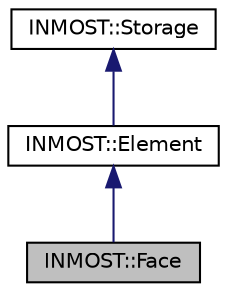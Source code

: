 digraph "INMOST::Face"
{
  edge [fontname="Helvetica",fontsize="10",labelfontname="Helvetica",labelfontsize="10"];
  node [fontname="Helvetica",fontsize="10",shape=record];
  Node1 [label="INMOST::Face",height=0.2,width=0.4,color="black", fillcolor="grey75", style="filled" fontcolor="black"];
  Node2 -> Node1 [dir="back",color="midnightblue",fontsize="10",style="solid",fontname="Helvetica"];
  Node2 [label="INMOST::Element",height=0.2,width=0.4,color="black", fillcolor="white", style="filled",URL="$classINMOST_1_1Element.html"];
  Node3 -> Node2 [dir="back",color="midnightblue",fontsize="10",style="solid",fontname="Helvetica"];
  Node3 [label="INMOST::Storage",height=0.2,width=0.4,color="black", fillcolor="white", style="filled",URL="$classINMOST_1_1Storage.html",tooltip="Base class for Mesh, Element, and ElementSet classes. "];
}
